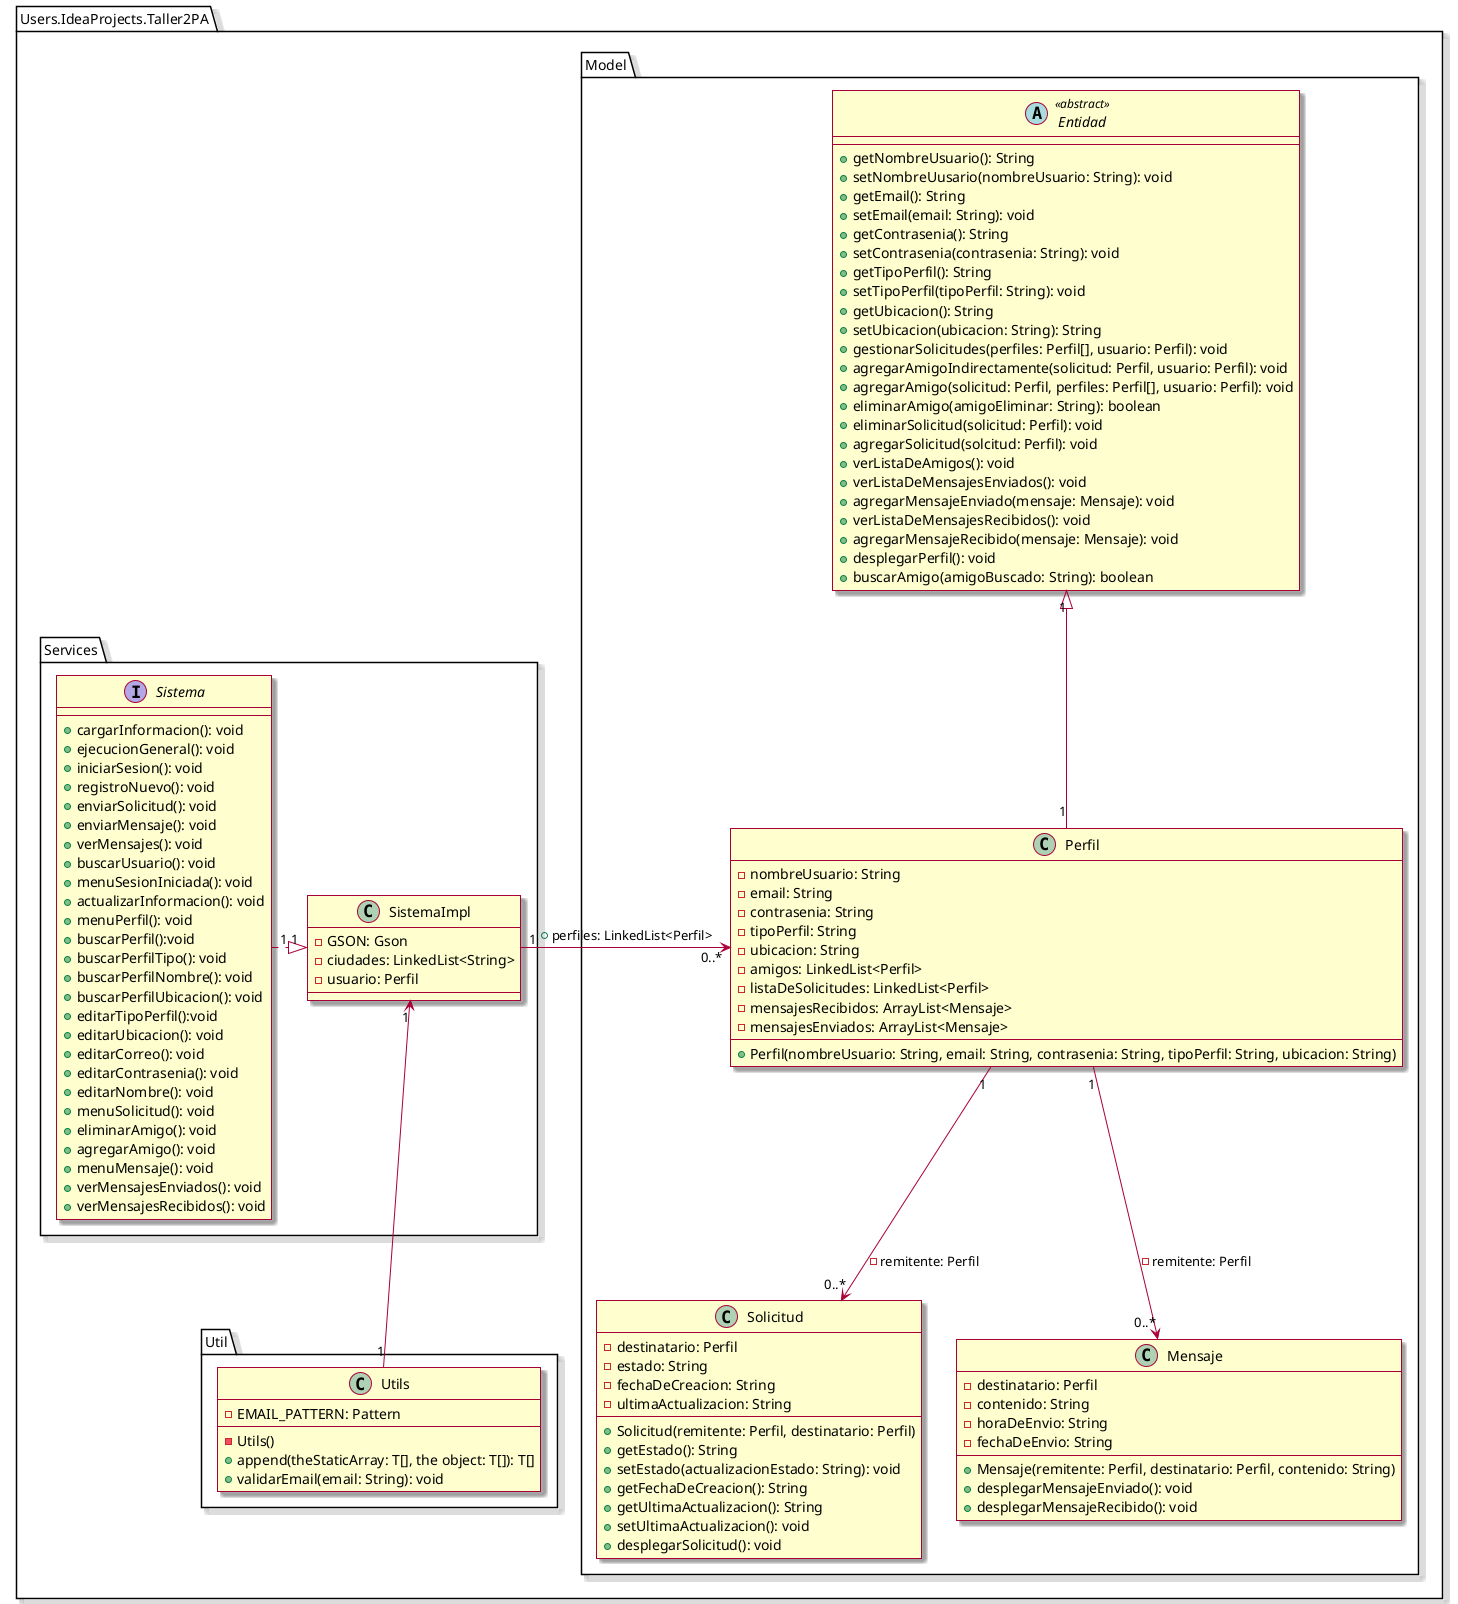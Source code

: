@startuml
skin rose
set separator none
!pragma useIntermediatePackages false
package Users.IdeaProjects.Taller2PA{
    package Model{
        abstract Entidad <<abstract>> {
            +getNombreUsuario(): String
            +setNombreUusario(nombreUsuario: String): void
            +getEmail(): String
            +setEmail(email: String): void
            +getContrasenia(): String
            +setContrasenia(contrasenia: String): void
            +getTipoPerfil(): String
            +setTipoPerfil(tipoPerfil: String): void
            +getUbicacion(): String
            +setUbicacion(ubicacion: String): String
            +gestionarSolicitudes(perfiles: Perfil[], usuario: Perfil): void
            +agregarAmigoIndirectamente(solicitud: Perfil, usuario: Perfil): void
            +agregarAmigo(solicitud: Perfil, perfiles: Perfil[], usuario: Perfil): void
            +eliminarAmigo(amigoEliminar: String): boolean
            +eliminarSolicitud(solicitud: Perfil): void
            +agregarSolicitud(solcitud: Perfil): void
            +verListaDeAmigos(): void
            +verListaDeMensajesEnviados(): void
            +agregarMensajeEnviado(mensaje: Mensaje): void
            +verListaDeMensajesRecibidos(): void
            +agregarMensajeRecibido(mensaje: Mensaje): void
            +desplegarPerfil(): void
            +buscarAmigo(amigoBuscado: String): boolean
        }
        class Perfil {
            -nombreUsuario: String
            -email: String
            -contrasenia: String
            -tipoPerfil: String
            -ubicacion: String
            -amigos: LinkedList<Perfil>
            -listaDeSolicitudes: LinkedList<Perfil>
            -mensajesRecibidos: ArrayList<Mensaje>
            -mensajesEnviados: ArrayList<Mensaje>
            +Perfil(nombreUsuario: String, email: String, contrasenia: String, tipoPerfil: String, ubicacion: String)
        }

        class Solicitud {
            -destinatario: Perfil
            -estado: String
            -fechaDeCreacion: String
            -ultimaActualizacion: String
            +Solicitud(remitente: Perfil, destinatario: Perfil)
            +getEstado(): String
            +setEstado(actualizacionEstado: String): void
            +getFechaDeCreacion(): String
            +getUltimaActualizacion(): String
            +setUltimaActualizacion(): void
            +desplegarSolicitud(): void
        }

        class Mensaje {
            -destinatario: Perfil
            -contenido: String
            -horaDeEnvio: String
            -fechaDeEnvio: String
            +Mensaje(remitente: Perfil, destinatario: Perfil, contenido: String)
            +desplegarMensajeEnviado(): void
            +desplegarMensajeRecibido(): void
        }
        Perfil "1" --> "0..*" Mensaje: -remitente: Perfil
        Perfil "1" --> "0..*" Solicitud: -remitente: Perfil
        Entidad "1" <|-- "1" Perfil
    }
    package Services{
        interface Sistema{
            +cargarInformacion(): void
            +ejecucionGeneral(): void
            +iniciarSesion(): void
            +registroNuevo(): void
            +enviarSolicitud(): void
            +enviarMensaje(): void
            +verMensajes(): void
            +buscarUsuario(): void
            +menuSesionIniciada(): void
            +actualizarInformacion(): void
            +menuPerfil(): void
            +buscarPerfil():void
            +buscarPerfilTipo(): void
            +buscarPerfilNombre(): void
            +buscarPerfilUbicacion(): void
            +editarTipoPerfil():void
            +editarUbicacion(): void
            +editarCorreo(): void
            +editarContrasenia(): void
            +editarNombre(): void
            +menuSolicitud(): void
            +eliminarAmigo(): void
            +agregarAmigo(): void
            +menuMensaje(): void
            +verMensajesEnviados(): void
            +verMensajesRecibidos(): void
        }

        class SistemaImpl{
            -GSON: Gson
            -ciudades: LinkedList<String>
            -usuario: Perfil
        }
        Sistema "1" .|> "1" SistemaImpl
        SistemaImpl "1" -> "0..*" Perfil: +perfiles: LinkedList<Perfil>
    }
    package Util{
        class Utils{
            -EMAIL_PATTERN: Pattern
            -Utils()
            +append(theStaticArray: T[], the object: T[]): T[]
            +validarEmail(email: String): void
        }
        SistemaImpl "1"<--"1" Utils
    }
}

@enduml